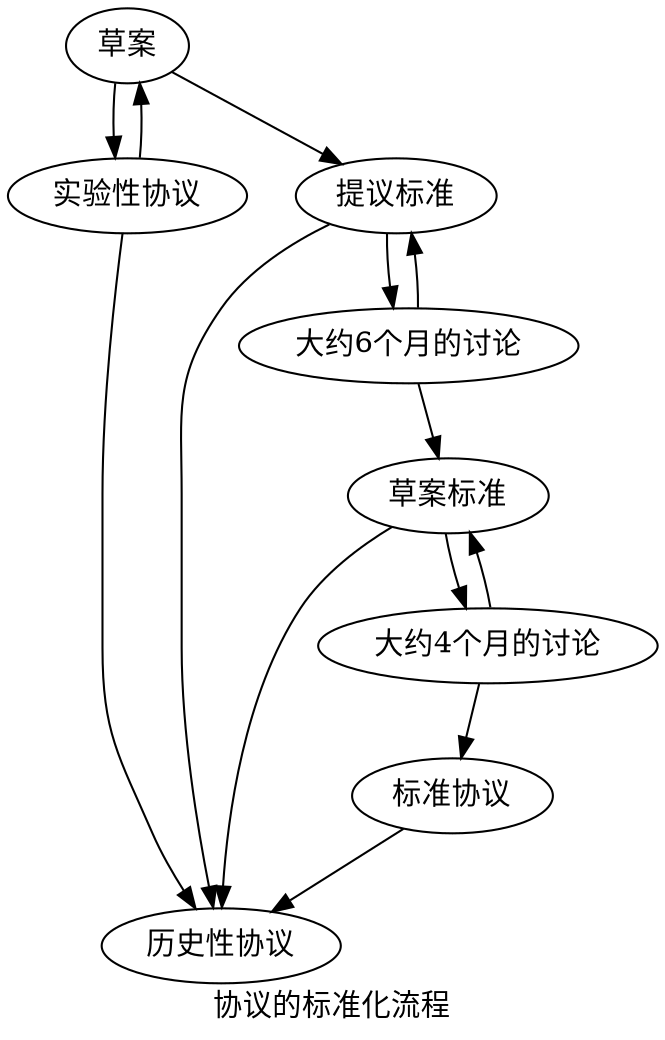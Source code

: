digraph pic{
    graph [label="协议的标准化流程"];

    start[label="草案"];
    experimental[label="实验性协议"];
    proposed[label="提议标准"];
    start -> experimental;
    experimental -> start;
    start -> proposed;
    
    historic[label="历史性协议"];
    experimental -> historic;

    six_month[label="大约6个月的讨论"]
    proposed -> historic;
    proposed -> six_month;

    draft[label="草案标准"];
    six_month -> proposed;
    six_month -> draft;

    four_month[label="大约4个月的讨论"];
    draft -> historic;
    draft -> four_month;

    standard[label="标准协议"];
    four_month -> draft;
    four_month -> standard;

    standard -> historic;
}
